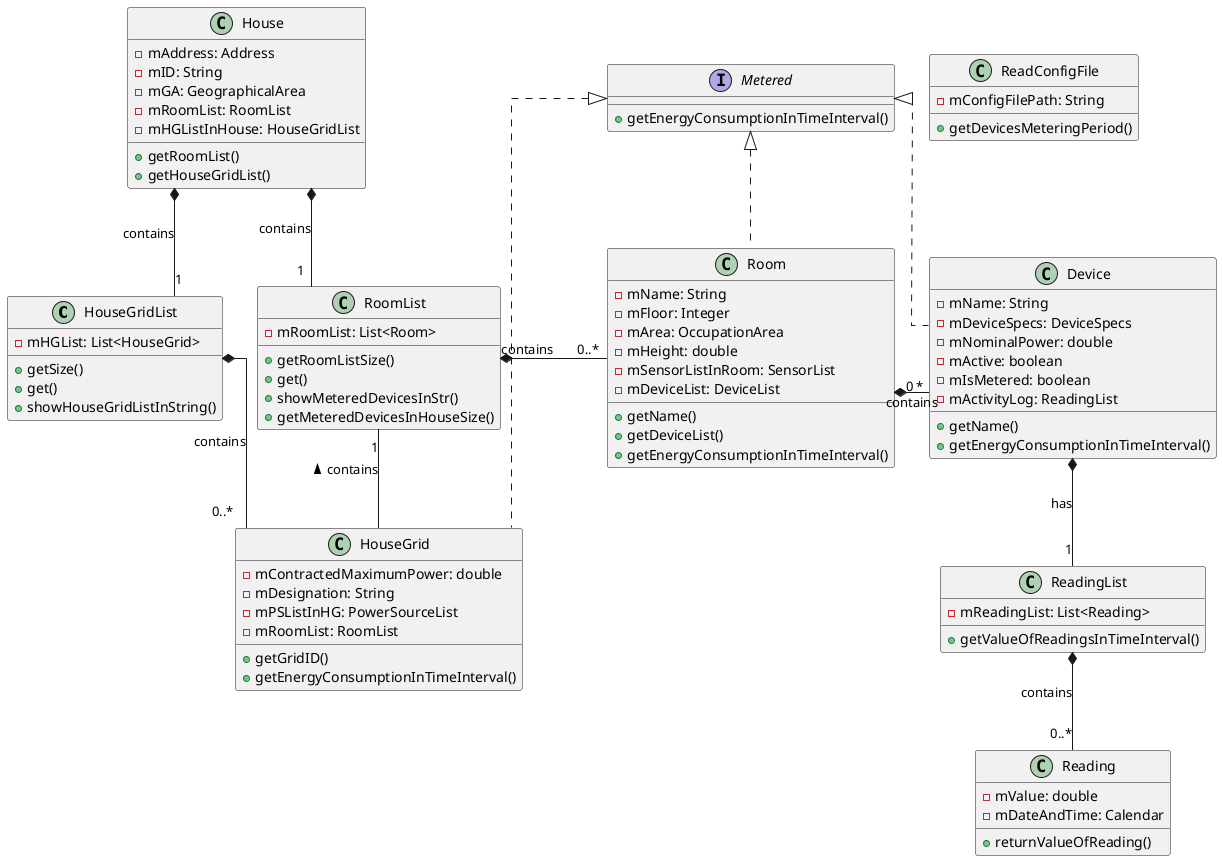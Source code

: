 @startuml
skinparam linetype ortho



class HouseGridList{
- mHGList: List<HouseGrid>
+ getSize()
+ get()
+ showHouseGridListInString()
}
class HouseGrid{
- mContractedMaximumPower: double
- mDesignation: String
- mPSListInHG: PowerSourceList
- mRoomList: RoomList
+ getGridID()
+ getEnergyConsumptionInTimeInterval()
}



class Device{
- mName: String
- mDeviceSpecs: DeviceSpecs
- mNominalPower: double
- mActive: boolean
- mIsMetered: boolean
- mActivityLog: ReadingList
+ getName()
+ getEnergyConsumptionInTimeInterval()
}

class RoomList{
- mRoomList: List<Room>
+ getRoomListSize()
+ get()
+showMeteredDevicesInStr()
+getMeteredDevicesInHouseSize()
}

class ReadConfigFile{
- mConfigFilePath: String
+ getDevicesMeteringPeriod()
}

class ReadingList{
-mReadingList: List<Reading>
+getValueOfReadingsInTimeInterval()
}

class Reading{
 -mValue: double
 -mDateAndTime: Calendar
 +returnValueOfReading()
}
class House{
- mAddress: Address
- mID: String
- mGA: GeographicalArea
- mRoomList: RoomList
- mHGListInHouse: HouseGridList
+ getRoomList()
+ getHouseGridList()
}

class Room{
- mName: String
- mFloor: Integer
- mArea: OccupationArea
- mHeight: double
- mSensorListInRoom: SensorList
- mDeviceList: DeviceList
+ getName()
+ getDeviceList()
+ getEnergyConsumptionInTimeInterval()
}

interface Metered{
+ getEnergyConsumptionInTimeInterval()
}
Metered <|.. HouseGrid
Metered <|.. Room
Metered <|.. Device


House *-- "1" HouseGridList:  contains
House *-- "1" RoomList: contains
RoomList *- " 0..*"Room: contains
HouseGridList *-- " 0..*"HouseGrid: contains
HouseGrid -up- "1"RoomList: > contains
Room *- " 0 *"Device: contains
Device *-down- "1"ReadingList: has
ReadingList *-- " 0..*"Reading: contains

@enduml